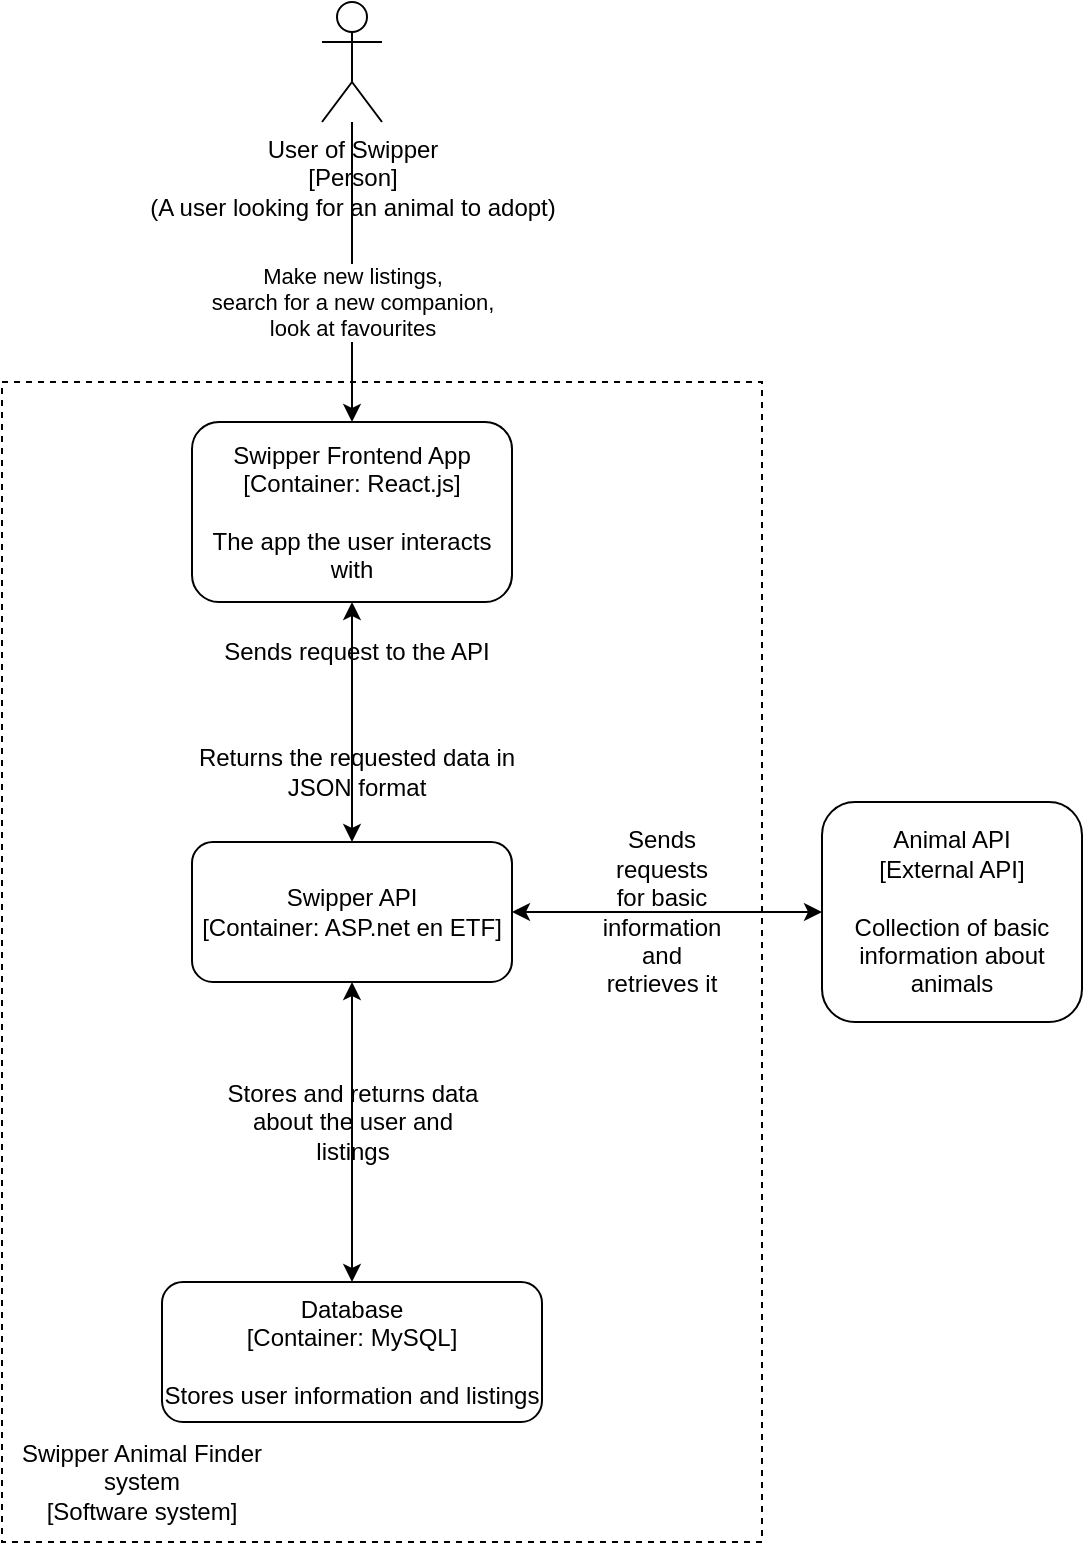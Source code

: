 <mxfile version="21.3.8" type="device">
  <diagram name="Pagina-1" id="PnZe6oL30_MqTEasBFew">
    <mxGraphModel dx="1235" dy="606" grid="1" gridSize="10" guides="1" tooltips="1" connect="1" arrows="1" fold="1" page="1" pageScale="1" pageWidth="827" pageHeight="1169" math="0" shadow="0">
      <root>
        <mxCell id="0" />
        <mxCell id="1" parent="0" />
        <mxCell id="v1BH1OIG5YsnhIcYCXTT-17" value="" style="rounded=0;whiteSpace=wrap;html=1;dashed=1;fillColor=default;" vertex="1" parent="1">
          <mxGeometry x="10" y="240" width="380" height="580" as="geometry" />
        </mxCell>
        <mxCell id="v1BH1OIG5YsnhIcYCXTT-3" value="Make new listings, &lt;br&gt;search for a new companion, &lt;br&gt;look at favourites" style="edgeStyle=orthogonalEdgeStyle;rounded=0;orthogonalLoop=1;jettySize=auto;html=1;entryX=0.5;entryY=0;entryDx=0;entryDy=0;" edge="1" parent="1" source="v1BH1OIG5YsnhIcYCXTT-1" target="v1BH1OIG5YsnhIcYCXTT-2">
          <mxGeometry x="0.2" relative="1" as="geometry">
            <mxPoint as="offset" />
          </mxGeometry>
        </mxCell>
        <mxCell id="v1BH1OIG5YsnhIcYCXTT-1" value="User of Swipper &lt;br&gt;[Person]&lt;br&gt;(A user looking for an animal to adopt)" style="shape=umlActor;verticalLabelPosition=bottom;verticalAlign=top;html=1;outlineConnect=0;" vertex="1" parent="1">
          <mxGeometry x="170" y="50" width="30" height="60" as="geometry" />
        </mxCell>
        <mxCell id="v1BH1OIG5YsnhIcYCXTT-10" style="edgeStyle=orthogonalEdgeStyle;rounded=0;orthogonalLoop=1;jettySize=auto;html=1;entryX=0.5;entryY=0;entryDx=0;entryDy=0;startArrow=classic;startFill=1;" edge="1" parent="1" source="v1BH1OIG5YsnhIcYCXTT-2" target="v1BH1OIG5YsnhIcYCXTT-4">
          <mxGeometry relative="1" as="geometry" />
        </mxCell>
        <mxCell id="v1BH1OIG5YsnhIcYCXTT-2" value="Swipper Frontend App&lt;br&gt;[Container: React.js]&lt;br&gt;&lt;br&gt;The app the user interacts with" style="rounded=1;whiteSpace=wrap;html=1;" vertex="1" parent="1">
          <mxGeometry x="105" y="260" width="160" height="90" as="geometry" />
        </mxCell>
        <mxCell id="v1BH1OIG5YsnhIcYCXTT-8" style="edgeStyle=orthogonalEdgeStyle;rounded=0;orthogonalLoop=1;jettySize=auto;html=1;entryX=0.5;entryY=0;entryDx=0;entryDy=0;startArrow=classic;startFill=1;" edge="1" parent="1" source="v1BH1OIG5YsnhIcYCXTT-4" target="v1BH1OIG5YsnhIcYCXTT-6">
          <mxGeometry relative="1" as="geometry" />
        </mxCell>
        <mxCell id="v1BH1OIG5YsnhIcYCXTT-9" style="edgeStyle=orthogonalEdgeStyle;rounded=0;orthogonalLoop=1;jettySize=auto;html=1;entryX=0;entryY=0.5;entryDx=0;entryDy=0;startArrow=classic;startFill=1;" edge="1" parent="1" source="v1BH1OIG5YsnhIcYCXTT-4" target="v1BH1OIG5YsnhIcYCXTT-5">
          <mxGeometry relative="1" as="geometry" />
        </mxCell>
        <mxCell id="v1BH1OIG5YsnhIcYCXTT-4" value="Swipper API&lt;br&gt;[Container: ASP.net en ETF]" style="rounded=1;whiteSpace=wrap;html=1;" vertex="1" parent="1">
          <mxGeometry x="105" y="470" width="160" height="70" as="geometry" />
        </mxCell>
        <mxCell id="v1BH1OIG5YsnhIcYCXTT-5" value="Animal API&lt;br&gt;[External API]&lt;br&gt;&lt;br&gt;Collection of basic information about animals" style="rounded=1;whiteSpace=wrap;html=1;" vertex="1" parent="1">
          <mxGeometry x="420" y="450" width="130" height="110" as="geometry" />
        </mxCell>
        <mxCell id="v1BH1OIG5YsnhIcYCXTT-6" value="Database&lt;br&gt;[Container: MySQL]&lt;br&gt;&lt;br&gt;Stores user information and listings" style="rounded=1;whiteSpace=wrap;html=1;" vertex="1" parent="1">
          <mxGeometry x="90" y="690" width="190" height="70" as="geometry" />
        </mxCell>
        <mxCell id="v1BH1OIG5YsnhIcYCXTT-11" value="Sends request to the API" style="text;html=1;strokeColor=none;fillColor=none;align=center;verticalAlign=middle;whiteSpace=wrap;rounded=0;" vertex="1" parent="1">
          <mxGeometry x="105" y="360" width="165" height="30" as="geometry" />
        </mxCell>
        <mxCell id="v1BH1OIG5YsnhIcYCXTT-13" value="Returns the requested data in JSON format" style="text;html=1;strokeColor=none;fillColor=none;align=center;verticalAlign=middle;whiteSpace=wrap;rounded=0;" vertex="1" parent="1">
          <mxGeometry x="105" y="420" width="165" height="30" as="geometry" />
        </mxCell>
        <mxCell id="v1BH1OIG5YsnhIcYCXTT-14" value="Sends requests for basic information and retrieves it" style="text;html=1;strokeColor=none;fillColor=none;align=center;verticalAlign=middle;whiteSpace=wrap;rounded=0;" vertex="1" parent="1">
          <mxGeometry x="310" y="490" width="60" height="30" as="geometry" />
        </mxCell>
        <mxCell id="v1BH1OIG5YsnhIcYCXTT-16" value="Stores and returns data about the user and listings" style="text;html=1;strokeColor=none;fillColor=none;align=center;verticalAlign=middle;whiteSpace=wrap;rounded=0;" vertex="1" parent="1">
          <mxGeometry x="117.5" y="590" width="135" height="40" as="geometry" />
        </mxCell>
        <mxCell id="v1BH1OIG5YsnhIcYCXTT-18" value="Swipper Animal Finder system&lt;br&gt;[Software system]" style="text;html=1;strokeColor=none;fillColor=none;align=center;verticalAlign=middle;whiteSpace=wrap;rounded=0;" vertex="1" parent="1">
          <mxGeometry x="10" y="760" width="140" height="60" as="geometry" />
        </mxCell>
      </root>
    </mxGraphModel>
  </diagram>
</mxfile>
